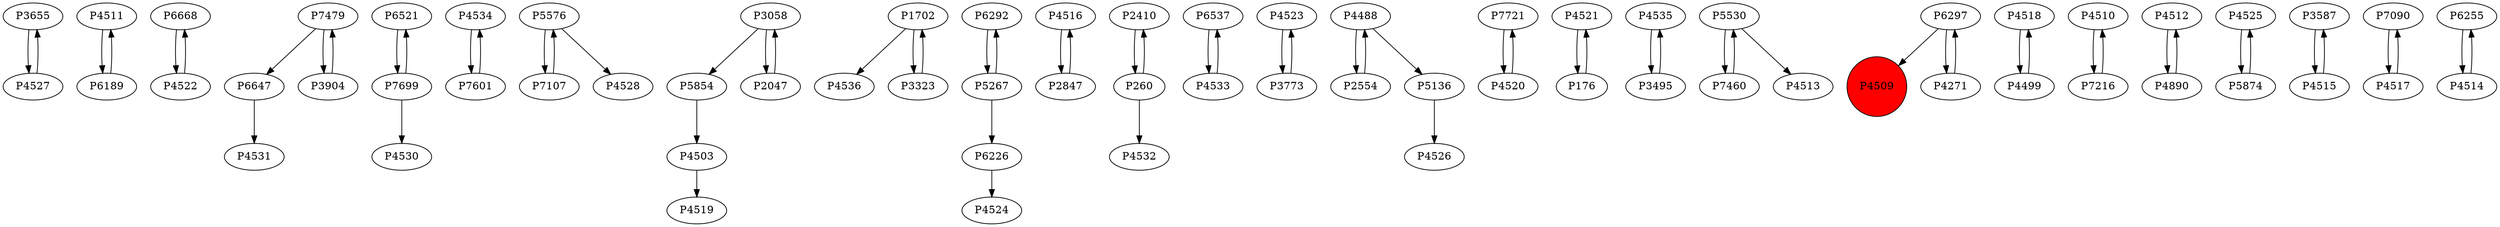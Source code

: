 digraph {
	P3655 -> P4527
	P4511 -> P6189
	P6668 -> P4522
	P7479 -> P6647
	P6521 -> P7699
	P4534 -> P7601
	P5576 -> P7107
	P5854 -> P4503
	P1702 -> P4536
	P1702 -> P3323
	P6292 -> P5267
	P4516 -> P2847
	P2410 -> P260
	P6537 -> P4533
	P4527 -> P3655
	P4522 -> P6668
	P7699 -> P6521
	P4523 -> P3773
	P4488 -> P2554
	P3323 -> P1702
	P7721 -> P4520
	P3773 -> P4523
	P4521 -> P176
	P4535 -> P3495
	P5530 -> P7460
	P6297 -> P4509
	P4518 -> P4499
	P4488 -> P5136
	P7601 -> P4534
	P7699 -> P4530
	P4499 -> P4518
	P4510 -> P7216
	P7460 -> P5530
	P6189 -> P4511
	P260 -> P2410
	P2847 -> P4516
	P5267 -> P6226
	P6297 -> P4271
	P6647 -> P4531
	P4503 -> P4519
	P4512 -> P4890
	P4525 -> P5874
	P4271 -> P6297
	P3058 -> P2047
	P7107 -> P5576
	P5530 -> P4513
	P260 -> P4532
	P2047 -> P3058
	P3587 -> P4515
	P3495 -> P4535
	P5136 -> P4526
	P176 -> P4521
	P4533 -> P6537
	P5267 -> P6292
	P7090 -> P4517
	P5874 -> P4525
	P4517 -> P7090
	P3058 -> P5854
	P6255 -> P4514
	P4514 -> P6255
	P4515 -> P3587
	P5576 -> P4528
	P7216 -> P4510
	P6226 -> P4524
	P7479 -> P3904
	P4520 -> P7721
	P3904 -> P7479
	P4890 -> P4512
	P2554 -> P4488
	P4509 [shape=circle]
	P4509 [style=filled]
	P4509 [fillcolor=red]
}